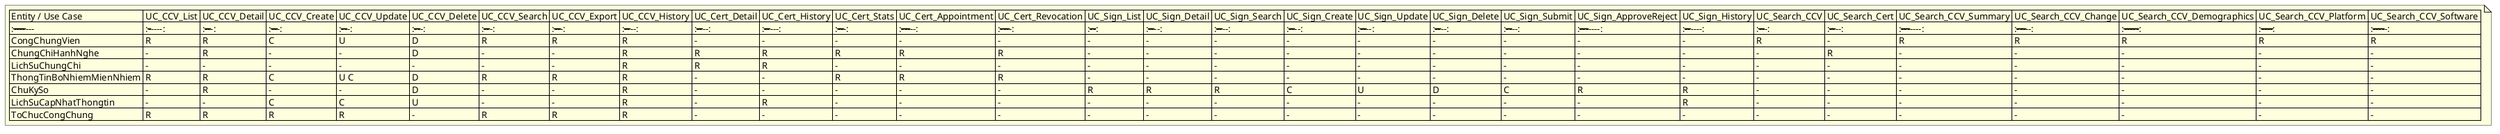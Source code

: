 @startuml CRUD_Matrix
note as CRUD_Matrix
| Entity / Use Case        | UC_CCV_List | UC_CCV_Detail | UC_CCV_Create | UC_CCV_Update | UC_CCV_Delete | UC_CCV_Search | UC_CCV_Export | UC_CCV_History | UC_Cert_Detail | UC_Cert_History | UC_Cert_Stats | UC_Cert_Appointment | UC_Cert_Revocation | UC_Sign_List | UC_Sign_Detail | UC_Sign_Search | UC_Sign_Create | UC_Sign_Update | UC_Sign_Delete | UC_Sign_Submit | UC_Sign_ApproveReject | UC_Sign_History | UC_Search_CCV | UC_Search_Cert | UC_Search_CCV_Summary | UC_Search_CCV_Change | UC_Search_CCV_Demographics | UC_Search_CCV_Platform | UC_Search_CCV_Software |
| :----------------------- | :---------: | :-----------: | :-----------: | :-----------: | :-----------: | :-----------: | :-----------: | :------------: | :------------: | :-------------: | :-----------: | :-----------------: | :----------------: | :----------: | :------------: | :------------: | :------------: | :------------: | :------------: | :------------: | :-------------------: | :--------------: | :-----------: | :------------: | :-------------------: | :-----------------: | :-------------------------: | :--------------------: | :---------------------: |
| CongChungVien            | R           | R             | C             | U             | D             | R             | R             | R              | -              | -               | -             | -                   | -                  | -            | -              | -              | -              | -              | -              | -              | -                     | -                | R             | -              | R                     | R                   | R                           | R                      | R                       |
| ChungChiHanhNghe         | -           | R             | -             | -             | D             | -             | -             | R              | R              | R               | R             | R                   | R                  | -            | -              | -              | -              | -              | -              | -              | -                     | -                | -             | R              | -                     | -                   | -                           | -                      | -                       |
| LichSuChungChi           | -           | -             | -             | -             | -             | -             | -             | R              | R              | R               | -             | -                   | -                  | -            | -              | -              | -              | -              | -              | -              | -                     | -                | -             | -              | -                     | -                   | -                           | -                      | -                       |
| ThongTinBoNhiemMienNhiem | R           | R             | C             | U C           | D             | R             | R             | R              | -              | -               | R             | R                   | R                  | -            | -              | -              | -              | -              | -              | -              | -                     | -                | -             | -              | -                     | -                   | -                           | -                      | -                       |
| ChuKySo                  | -           | R             | -             | -             | D             | -             | -             | R              | -              | -               | -             | -                   | -                  | R            | R              | R              | C              | U              | D              | C              | R                     | R                | -             | -              | -                     | -                   | -                           | -                      | -                       |
| LichSuCapNhatThongtin    | -           | -             | C             | C             | U             | -             | -             | R              | -              | R               | -             | -                   | -                  | -            | -              | -              | -              | -              | -              | -              | -                     | R                | -             | -              | -                     | -                   | -                           | -                      | -                       |
| ToChucCongChung          | R           | R             | R             | R             | -             | R             | R             | R              | -              | -               | -             | -                   | -                  | -            | -              | -              | -              | -              | -              | -              | -                     | -                | -             | -              | -                     | -                   | -                           | -                      | -                       |
end note
@enduml
